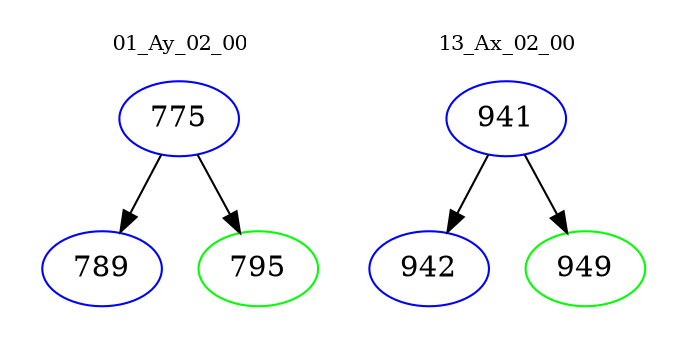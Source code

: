 digraph{
subgraph cluster_0 {
color = white
label = "01_Ay_02_00";
fontsize=10;
T0_775 [label="775", color="blue"]
T0_775 -> T0_789 [color="black"]
T0_789 [label="789", color="blue"]
T0_775 -> T0_795 [color="black"]
T0_795 [label="795", color="green"]
}
subgraph cluster_1 {
color = white
label = "13_Ax_02_00";
fontsize=10;
T1_941 [label="941", color="blue"]
T1_941 -> T1_942 [color="black"]
T1_942 [label="942", color="blue"]
T1_941 -> T1_949 [color="black"]
T1_949 [label="949", color="green"]
}
}
